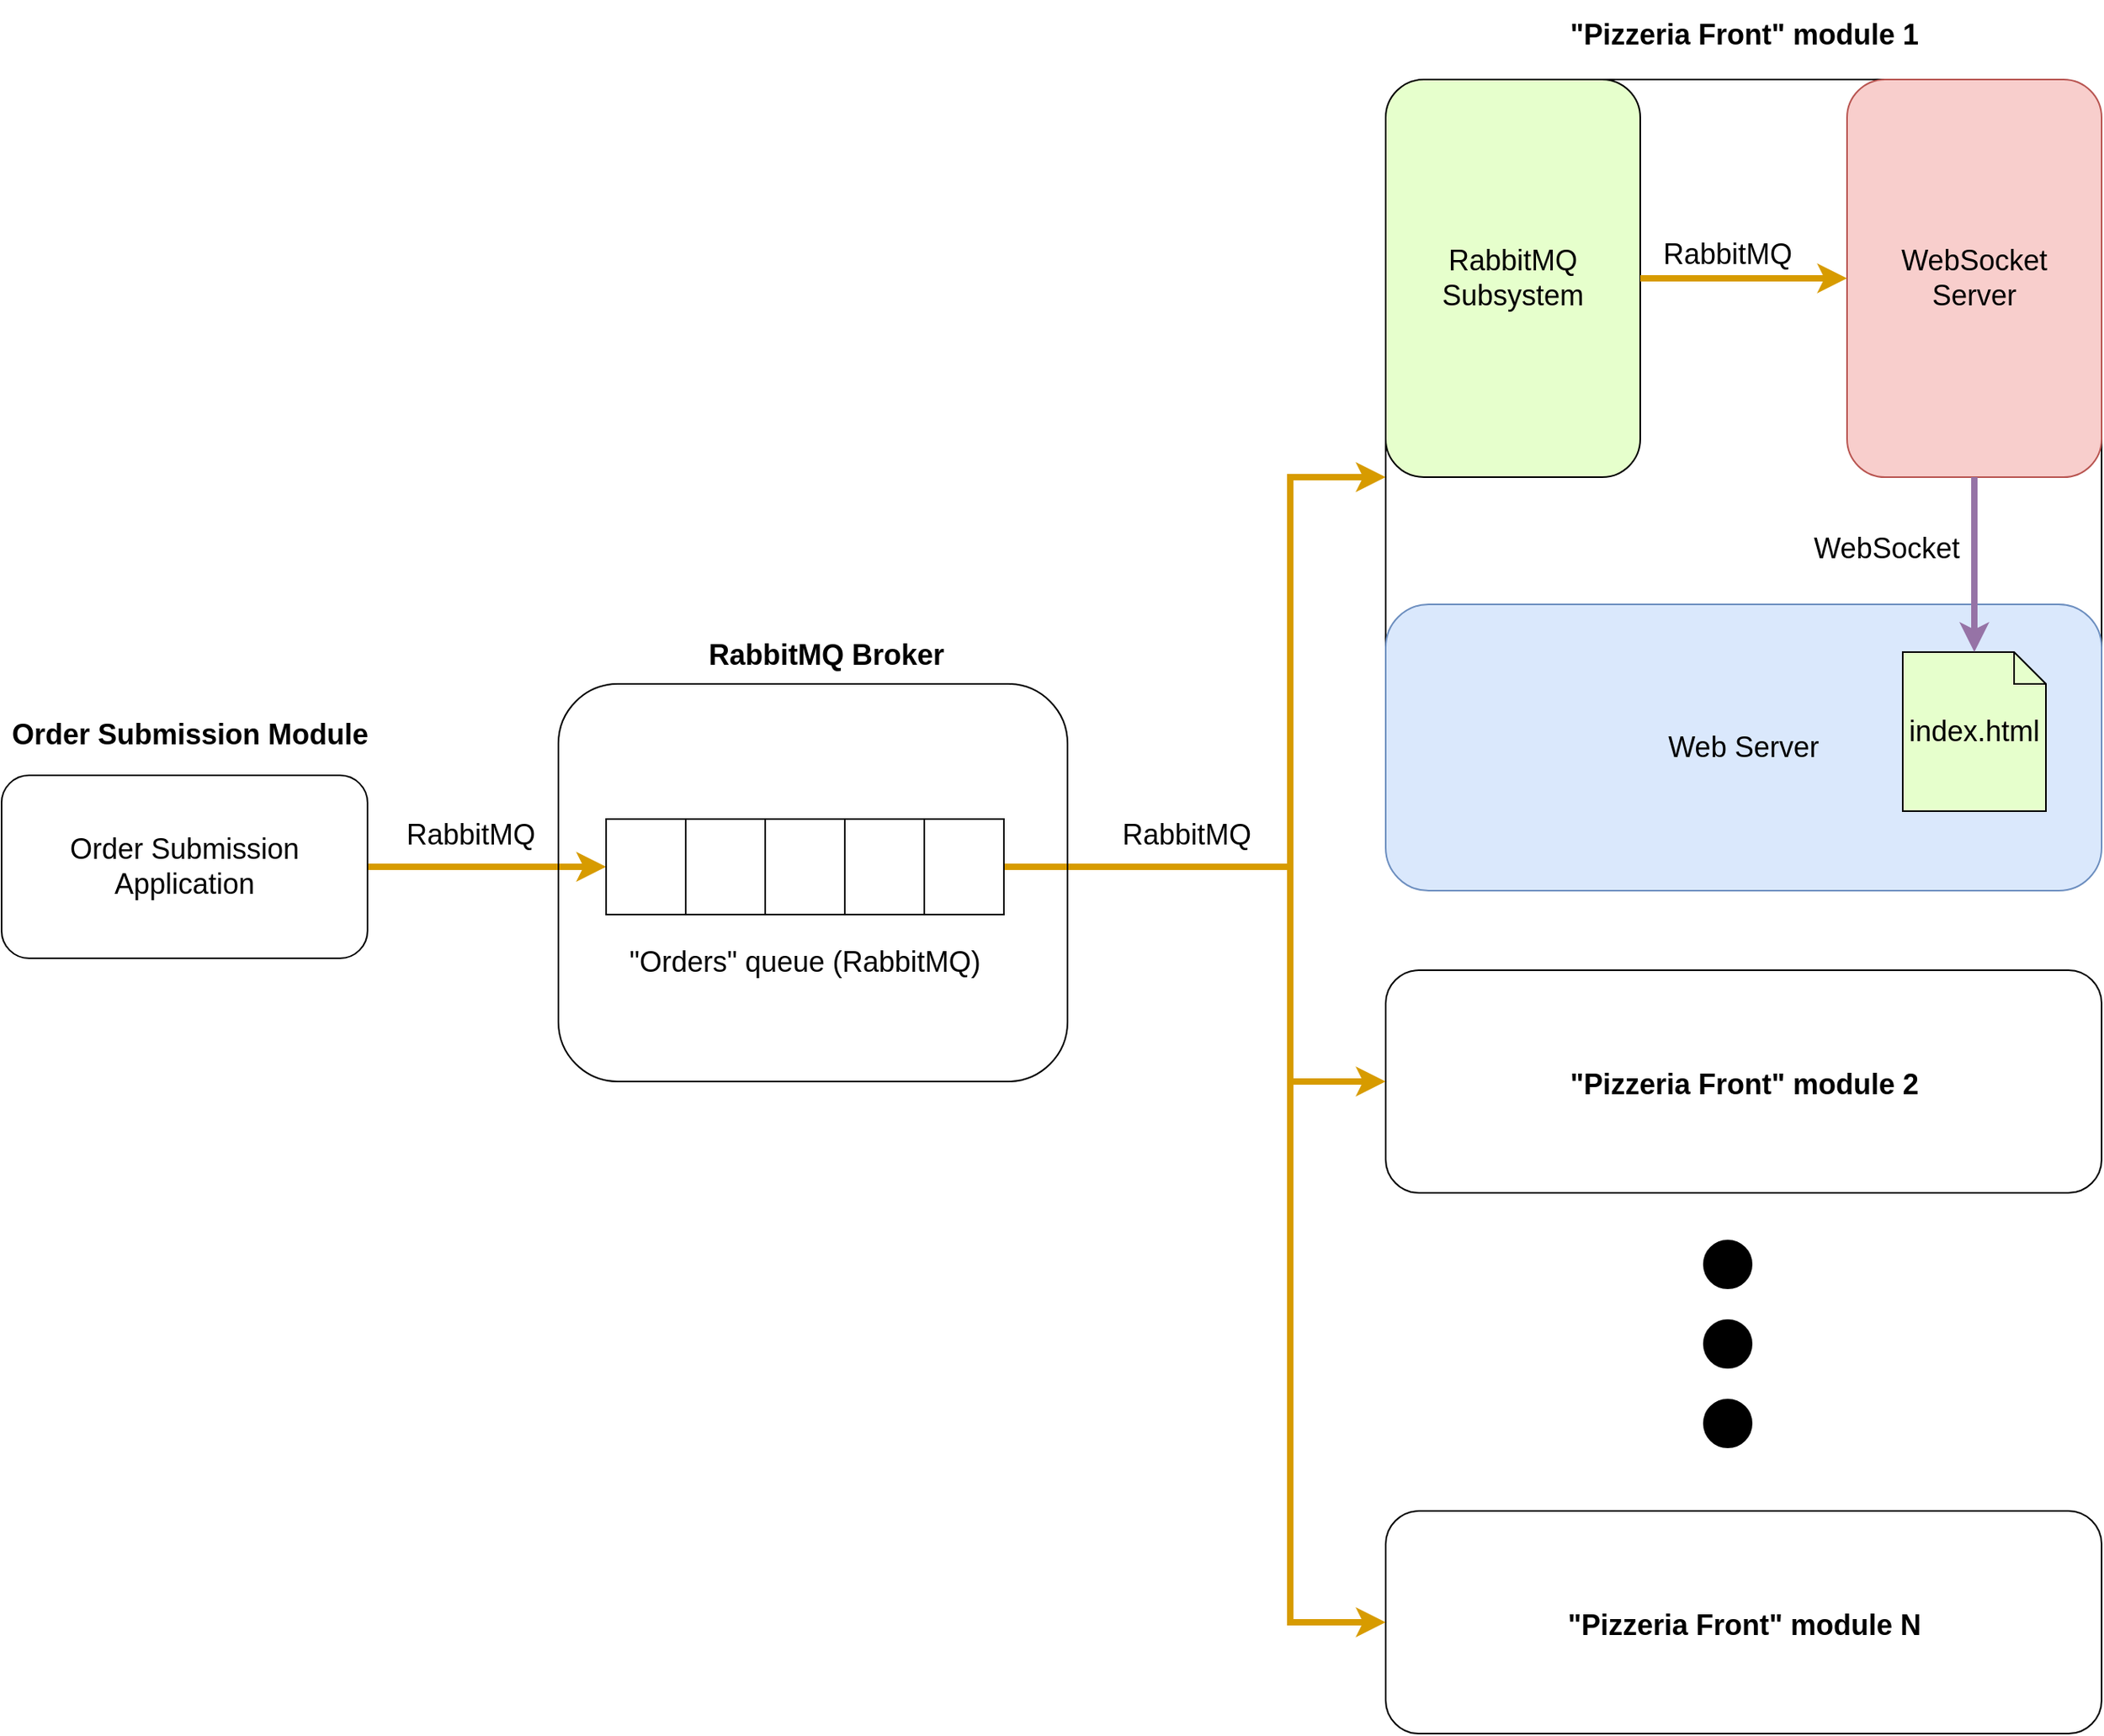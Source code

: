 <mxfile version="16.2.1" type="device"><diagram id="-nInPjLwt-YabI5R452z" name="Page-1"><mxGraphModel dx="2636" dy="1698" grid="1" gridSize="10" guides="1" tooltips="1" connect="1" arrows="1" fold="1" page="1" pageScale="1" pageWidth="3300" pageHeight="4681" math="0" shadow="0"><root><mxCell id="0"/><mxCell id="1" parent="0"/><mxCell id="B0P0y2K2Fx2gYW1xt9P3-19" value="" style="rounded=1;whiteSpace=wrap;html=1;fontSize=18;fillColor=default;" parent="1" vertex="1"><mxGeometry x="1070" y="80" width="450" height="510" as="geometry"/></mxCell><mxCell id="B0P0y2K2Fx2gYW1xt9P3-12" style="edgeStyle=orthogonalEdgeStyle;rounded=0;orthogonalLoop=1;jettySize=auto;html=1;entryX=0;entryY=0.5;entryDx=0;entryDy=0;fontSize=18;fillColor=#ffe6cc;strokeColor=#d79b00;strokeWidth=4;" parent="1" source="B0P0y2K2Fx2gYW1xt9P3-11" target="B0P0y2K2Fx2gYW1xt9P3-1" edge="1"><mxGeometry relative="1" as="geometry"/></mxCell><mxCell id="B0P0y2K2Fx2gYW1xt9P3-13" value="RabbitMQ" style="text;html=1;strokeColor=none;fillColor=none;align=center;verticalAlign=middle;whiteSpace=wrap;rounded=0;fontSize=18;" parent="1" vertex="1"><mxGeometry x="450" y="540" width="90" height="30" as="geometry"/></mxCell><mxCell id="B0P0y2K2Fx2gYW1xt9P3-17" value="RabbitMQ&lt;br&gt;Subsystem" style="rounded=1;whiteSpace=wrap;html=1;fontSize=18;fillColor=#E6FFCC;" parent="1" vertex="1"><mxGeometry x="1070" y="80" width="160" height="250" as="geometry"/></mxCell><mxCell id="B0P0y2K2Fx2gYW1xt9P3-22" value="WebSocket&lt;br&gt;Server" style="rounded=1;whiteSpace=wrap;html=1;fontSize=18;fillColor=#f8cecc;strokeColor=#b85450;" parent="1" vertex="1"><mxGeometry x="1360" y="80" width="160" height="250" as="geometry"/></mxCell><mxCell id="B0P0y2K2Fx2gYW1xt9P3-26" style="edgeStyle=orthogonalEdgeStyle;rounded=0;orthogonalLoop=1;jettySize=auto;html=1;fontSize=18;fillColor=#ffe6cc;strokeColor=#d79b00;strokeWidth=4;exitX=1;exitY=0.5;exitDx=0;exitDy=0;" parent="1" source="B0P0y2K2Fx2gYW1xt9P3-17" target="B0P0y2K2Fx2gYW1xt9P3-22" edge="1"><mxGeometry relative="1" as="geometry"><mxPoint x="960" y="215" as="sourcePoint"/><mxPoint x="1080" y="215" as="targetPoint"/></mxGeometry></mxCell><mxCell id="B0P0y2K2Fx2gYW1xt9P3-28" value="RabbitMQ" style="text;html=1;strokeColor=none;fillColor=none;align=center;verticalAlign=middle;whiteSpace=wrap;rounded=0;fontSize=18;" parent="1" vertex="1"><mxGeometry x="900" y="540" width="90" height="30" as="geometry"/></mxCell><mxCell id="B0P0y2K2Fx2gYW1xt9P3-29" style="edgeStyle=orthogonalEdgeStyle;rounded=0;orthogonalLoop=1;jettySize=auto;html=1;entryX=0;entryY=1;entryDx=0;entryDy=0;fontSize=18;fillColor=#ffe6cc;strokeColor=#d79b00;strokeWidth=4;exitX=1;exitY=0.5;exitDx=0;exitDy=0;" parent="1" source="B0P0y2K2Fx2gYW1xt9P3-1" target="B0P0y2K2Fx2gYW1xt9P3-17" edge="1"><mxGeometry relative="1" as="geometry"><mxPoint x="950" y="329.31" as="sourcePoint"/><mxPoint x="1100" y="329.31" as="targetPoint"/><Array as="points"><mxPoint x="1010" y="575"/><mxPoint x="1010" y="330"/></Array></mxGeometry></mxCell><mxCell id="B0P0y2K2Fx2gYW1xt9P3-30" value="RabbitMQ" style="text;html=1;strokeColor=none;fillColor=none;align=center;verticalAlign=middle;whiteSpace=wrap;rounded=0;fontSize=18;" parent="1" vertex="1"><mxGeometry x="1240" y="175" width="90" height="30" as="geometry"/></mxCell><mxCell id="B0P0y2K2Fx2gYW1xt9P3-31" value="Web Server" style="rounded=1;whiteSpace=wrap;html=1;fontSize=18;fillColor=#dae8fc;strokeColor=#6c8ebf;" parent="1" vertex="1"><mxGeometry x="1070" y="410" width="450" height="180" as="geometry"/></mxCell><mxCell id="B0P0y2K2Fx2gYW1xt9P3-32" value="index.html" style="shape=note;size=20;whiteSpace=wrap;html=1;rounded=1;fontSize=18;fillColor=#E6FFCC;" parent="1" vertex="1"><mxGeometry x="1395" y="440" width="90" height="100" as="geometry"/></mxCell><mxCell id="B0P0y2K2Fx2gYW1xt9P3-33" style="edgeStyle=orthogonalEdgeStyle;rounded=0;orthogonalLoop=1;jettySize=auto;html=1;fontSize=18;fillColor=#e1d5e7;strokeColor=#9673a6;strokeWidth=4;exitX=0.5;exitY=1;exitDx=0;exitDy=0;" parent="1" source="B0P0y2K2Fx2gYW1xt9P3-22" target="B0P0y2K2Fx2gYW1xt9P3-32" edge="1"><mxGeometry relative="1" as="geometry"><mxPoint x="1210" y="370" as="sourcePoint"/><mxPoint x="1370" y="370" as="targetPoint"/></mxGeometry></mxCell><mxCell id="B0P0y2K2Fx2gYW1xt9P3-34" value="WebSocket" style="text;html=1;strokeColor=none;fillColor=none;align=center;verticalAlign=middle;whiteSpace=wrap;rounded=0;fontSize=18;" parent="1" vertex="1"><mxGeometry x="1340" y="360" width="90" height="30" as="geometry"/></mxCell><mxCell id="B0P0y2K2Fx2gYW1xt9P3-36" value="&lt;span style=&quot;font-size: 18px&quot;&gt;&quot;Pizzeria Front&quot; module 1&lt;/span&gt;" style="text;strokeColor=none;fillColor=none;html=1;fontSize=24;fontStyle=1;verticalAlign=middle;align=center;" parent="1" vertex="1"><mxGeometry x="1177.5" y="30" width="235" height="40" as="geometry"/></mxCell><mxCell id="B0P0y2K2Fx2gYW1xt9P3-46" value="" style="group" parent="1" vertex="1" connectable="0"><mxGeometry x="1270" y="810" width="30" height="130" as="geometry"/></mxCell><mxCell id="B0P0y2K2Fx2gYW1xt9P3-41" value="" style="ellipse;whiteSpace=wrap;html=1;aspect=fixed;rounded=1;fontSize=18;fillColor=#000000;" parent="B0P0y2K2Fx2gYW1xt9P3-46" vertex="1"><mxGeometry width="30" height="30" as="geometry"/></mxCell><mxCell id="B0P0y2K2Fx2gYW1xt9P3-42" value="" style="ellipse;whiteSpace=wrap;html=1;aspect=fixed;rounded=1;fontSize=18;fillColor=#000000;" parent="B0P0y2K2Fx2gYW1xt9P3-46" vertex="1"><mxGeometry y="50" width="30" height="30" as="geometry"/></mxCell><mxCell id="B0P0y2K2Fx2gYW1xt9P3-43" value="" style="ellipse;whiteSpace=wrap;html=1;aspect=fixed;rounded=1;fontSize=18;fillColor=#000000;" parent="B0P0y2K2Fx2gYW1xt9P3-46" vertex="1"><mxGeometry y="100" width="30" height="30" as="geometry"/></mxCell><mxCell id="B0P0y2K2Fx2gYW1xt9P3-48" value="" style="group;fillColor=default;" parent="1" vertex="1" connectable="0"><mxGeometry x="1070" y="640" width="450" height="140" as="geometry"/></mxCell><mxCell id="B0P0y2K2Fx2gYW1xt9P3-38" value="" style="rounded=1;whiteSpace=wrap;html=1;fontSize=18;fillColor=none;" parent="B0P0y2K2Fx2gYW1xt9P3-48" vertex="1"><mxGeometry width="450" height="140" as="geometry"/></mxCell><mxCell id="B0P0y2K2Fx2gYW1xt9P3-39" value="&lt;span style=&quot;font-size: 18px&quot;&gt;&quot;Pizzeria Front&quot; module 2&lt;/span&gt;" style="text;strokeColor=none;fillColor=none;html=1;fontSize=24;fontStyle=1;verticalAlign=middle;align=center;" parent="B0P0y2K2Fx2gYW1xt9P3-48" vertex="1"><mxGeometry x="107.5" y="50" width="235" height="40" as="geometry"/></mxCell><mxCell id="B0P0y2K2Fx2gYW1xt9P3-49" value="" style="group;fillColor=default;" parent="1" vertex="1" connectable="0"><mxGeometry x="1070" y="980" width="450" height="140" as="geometry"/></mxCell><mxCell id="B0P0y2K2Fx2gYW1xt9P3-50" value="" style="rounded=1;whiteSpace=wrap;html=1;fontSize=18;fillColor=none;" parent="B0P0y2K2Fx2gYW1xt9P3-49" vertex="1"><mxGeometry width="450" height="140" as="geometry"/></mxCell><mxCell id="B0P0y2K2Fx2gYW1xt9P3-51" value="&lt;span style=&quot;font-size: 18px&quot;&gt;&quot;Pizzeria Front&quot; module N&lt;/span&gt;" style="text;strokeColor=none;fillColor=none;html=1;fontSize=24;fontStyle=1;verticalAlign=middle;align=center;" parent="B0P0y2K2Fx2gYW1xt9P3-49" vertex="1"><mxGeometry x="107.5" y="50" width="235" height="40" as="geometry"/></mxCell><mxCell id="B0P0y2K2Fx2gYW1xt9P3-52" style="edgeStyle=orthogonalEdgeStyle;rounded=0;orthogonalLoop=1;jettySize=auto;html=1;entryX=0;entryY=0.5;entryDx=0;entryDy=0;fontSize=18;fillColor=#ffe6cc;strokeColor=#d79b00;strokeWidth=4;exitX=1;exitY=0.5;exitDx=0;exitDy=0;" parent="1" source="B0P0y2K2Fx2gYW1xt9P3-1" target="B0P0y2K2Fx2gYW1xt9P3-38" edge="1"><mxGeometry relative="1" as="geometry"><mxPoint x="910" y="210" as="sourcePoint"/><mxPoint x="1080" y="215" as="targetPoint"/><Array as="points"><mxPoint x="1010" y="575"/><mxPoint x="1010" y="710"/></Array></mxGeometry></mxCell><mxCell id="B0P0y2K2Fx2gYW1xt9P3-53" style="edgeStyle=orthogonalEdgeStyle;rounded=0;orthogonalLoop=1;jettySize=auto;html=1;entryX=0;entryY=0.5;entryDx=0;entryDy=0;fontSize=18;fillColor=#ffe6cc;strokeColor=#d79b00;strokeWidth=4;exitX=1;exitY=0.5;exitDx=0;exitDy=0;" parent="1" source="B0P0y2K2Fx2gYW1xt9P3-1" target="B0P0y2K2Fx2gYW1xt9P3-50" edge="1"><mxGeometry relative="1" as="geometry"><mxPoint x="920" y="210" as="sourcePoint"/><mxPoint x="940" y="930.0" as="targetPoint"/><Array as="points"><mxPoint x="1010" y="575"/><mxPoint x="1010" y="1050"/></Array></mxGeometry></mxCell><mxCell id="B0P0y2K2Fx2gYW1xt9P3-54" value="" style="group" parent="1" vertex="1" connectable="0"><mxGeometry x="550" y="400" width="320" height="310" as="geometry"/></mxCell><mxCell id="B0P0y2K2Fx2gYW1xt9P3-14" value="" style="rounded=1;whiteSpace=wrap;html=1;fontSize=18;fillColor=none;" parent="B0P0y2K2Fx2gYW1xt9P3-54" vertex="1"><mxGeometry y="60" width="320" height="250" as="geometry"/></mxCell><mxCell id="B0P0y2K2Fx2gYW1xt9P3-9" value="" style="group" parent="B0P0y2K2Fx2gYW1xt9P3-54" vertex="1" connectable="0"><mxGeometry x="30" y="145" width="250" height="60" as="geometry"/></mxCell><mxCell id="B0P0y2K2Fx2gYW1xt9P3-1" value="" style="rounded=0;whiteSpace=wrap;html=1;" parent="B0P0y2K2Fx2gYW1xt9P3-9" vertex="1"><mxGeometry width="250" height="60" as="geometry"/></mxCell><mxCell id="B0P0y2K2Fx2gYW1xt9P3-4" value="" style="endArrow=none;html=1;rounded=0;" parent="B0P0y2K2Fx2gYW1xt9P3-9" source="B0P0y2K2Fx2gYW1xt9P3-1" edge="1"><mxGeometry width="50" height="50" relative="1" as="geometry"><mxPoint y="50" as="sourcePoint"/><mxPoint x="50" as="targetPoint"/><Array as="points"><mxPoint x="50" y="60"/></Array></mxGeometry></mxCell><mxCell id="B0P0y2K2Fx2gYW1xt9P3-5" value="" style="endArrow=none;html=1;rounded=0;" parent="B0P0y2K2Fx2gYW1xt9P3-9" edge="1"><mxGeometry width="50" height="50" relative="1" as="geometry"><mxPoint x="100" y="60" as="sourcePoint"/><mxPoint x="100" as="targetPoint"/><Array as="points"><mxPoint x="100" y="60"/></Array></mxGeometry></mxCell><mxCell id="B0P0y2K2Fx2gYW1xt9P3-6" value="" style="endArrow=none;html=1;rounded=0;" parent="B0P0y2K2Fx2gYW1xt9P3-9" edge="1"><mxGeometry width="50" height="50" relative="1" as="geometry"><mxPoint x="150" y="60" as="sourcePoint"/><mxPoint x="150" as="targetPoint"/><Array as="points"><mxPoint x="150" y="60"/></Array></mxGeometry></mxCell><mxCell id="B0P0y2K2Fx2gYW1xt9P3-7" value="" style="endArrow=none;html=1;rounded=0;" parent="B0P0y2K2Fx2gYW1xt9P3-9" edge="1"><mxGeometry width="50" height="50" relative="1" as="geometry"><mxPoint x="200" y="60" as="sourcePoint"/><mxPoint x="200" as="targetPoint"/><Array as="points"><mxPoint x="200" y="20"/><mxPoint x="200" y="60"/></Array></mxGeometry></mxCell><mxCell id="B0P0y2K2Fx2gYW1xt9P3-15" value="&quot;Orders&quot; queue (RabbitMQ)" style="text;html=1;strokeColor=none;fillColor=none;align=center;verticalAlign=middle;whiteSpace=wrap;rounded=0;fontSize=18;" parent="B0P0y2K2Fx2gYW1xt9P3-54" vertex="1"><mxGeometry x="25" y="220" width="260" height="30" as="geometry"/></mxCell><mxCell id="B0P0y2K2Fx2gYW1xt9P3-35" value="&lt;font style=&quot;font-size: 18px&quot;&gt;RabbitMQ&amp;nbsp;&lt;/font&gt;&lt;span style=&quot;font-size: 18px&quot;&gt;Broker&lt;/span&gt;" style="text;strokeColor=none;fillColor=none;html=1;fontSize=24;fontStyle=1;verticalAlign=middle;align=center;" parent="B0P0y2K2Fx2gYW1xt9P3-54" vertex="1"><mxGeometry x="50" y="20" width="235" height="40" as="geometry"/></mxCell><mxCell id="B0P0y2K2Fx2gYW1xt9P3-55" value="" style="group" parent="1" vertex="1" connectable="0"><mxGeometry x="200" y="400" width="235" height="232.5" as="geometry"/></mxCell><mxCell id="B0P0y2K2Fx2gYW1xt9P3-11" value="Order Submission Application" style="rounded=1;whiteSpace=wrap;html=1;fontSize=18;" parent="B0P0y2K2Fx2gYW1xt9P3-55" vertex="1"><mxGeometry y="117.5" width="230" height="115" as="geometry"/></mxCell><mxCell id="B0P0y2K2Fx2gYW1xt9P3-37" value="&lt;font style=&quot;font-size: 18px&quot;&gt;Order Submission Module&lt;/font&gt;" style="text;strokeColor=none;fillColor=none;html=1;fontSize=24;fontStyle=1;verticalAlign=middle;align=center;" parent="B0P0y2K2Fx2gYW1xt9P3-55" vertex="1"><mxGeometry y="70" width="235" height="40" as="geometry"/></mxCell></root></mxGraphModel></diagram></mxfile>